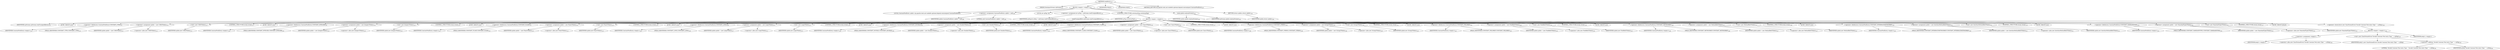 digraph "readEntry" {  
"96" [label = <(METHOD,readEntry)<SUB>107</SUB>> ]
"97" [label = <(PARAM,DataInputStream cpStream)<SUB>107</SUB>> ]
"98" [label = <(BLOCK,&lt;empty&gt;,&lt;empty&gt;)<SUB>108</SUB>> ]
"4" [label = <(LOCAL,ConstantPoolEntry cpInfo: org.apache.tools.ant.taskdefs.optional.depend.constantpool.ConstantPoolEntry)> ]
"99" [label = <(&lt;operator&gt;.assignment,ConstantPoolEntry cpInfo = null)<SUB>109</SUB>> ]
"100" [label = <(IDENTIFIER,cpInfo,ConstantPoolEntry cpInfo = null)<SUB>109</SUB>> ]
"101" [label = <(LITERAL,null,ConstantPoolEntry cpInfo = null)<SUB>109</SUB>> ]
"102" [label = <(LOCAL,int cpTag: int)> ]
"103" [label = <(&lt;operator&gt;.assignment,int cpTag = cpStream.readUnsignedByte())<SUB>110</SUB>> ]
"104" [label = <(IDENTIFIER,cpTag,int cpTag = cpStream.readUnsignedByte())<SUB>110</SUB>> ]
"105" [label = <(readUnsignedByte,cpStream.readUnsignedByte())<SUB>110</SUB>> ]
"106" [label = <(IDENTIFIER,cpStream,cpStream.readUnsignedByte())<SUB>110</SUB>> ]
"107" [label = <(CONTROL_STRUCTURE,switch(cpTag),switch(cpTag))> ]
"108" [label = <(IDENTIFIER,cpTag,switch(cpTag))<SUB>112</SUB>> ]
"109" [label = <(BLOCK,&lt;empty&gt;,&lt;empty&gt;)> ]
"110" [label = <(JUMP_TARGET,case)> ]
"111" [label = <(&lt;operator&gt;.fieldAccess,ConstantPoolEntry.CONSTANT_UTF8)<SUB>114</SUB>> ]
"112" [label = <(IDENTIFIER,ConstantPoolEntry,&lt;empty&gt;)<SUB>114</SUB>> ]
"113" [label = <(FIELD_IDENTIFIER,CONSTANT_UTF8,CONSTANT_UTF8)<SUB>114</SUB>> ]
"114" [label = <(&lt;operator&gt;.assignment,cpInfo = new Utf8CPInfo())<SUB>115</SUB>> ]
"115" [label = <(IDENTIFIER,cpInfo,cpInfo = new Utf8CPInfo())<SUB>115</SUB>> ]
"116" [label = <(&lt;operator&gt;.alloc,new Utf8CPInfo())<SUB>115</SUB>> ]
"117" [label = <(&lt;init&gt;,new Utf8CPInfo())<SUB>115</SUB>> ]
"3" [label = <(IDENTIFIER,cpInfo,new Utf8CPInfo())<SUB>115</SUB>> ]
"118" [label = <(CONTROL_STRUCTURE,break;,break;)<SUB>117</SUB>> ]
"119" [label = <(JUMP_TARGET,case)> ]
"120" [label = <(&lt;operator&gt;.fieldAccess,ConstantPoolEntry.CONSTANT_INTEGER)<SUB>118</SUB>> ]
"121" [label = <(IDENTIFIER,ConstantPoolEntry,&lt;empty&gt;)<SUB>118</SUB>> ]
"122" [label = <(FIELD_IDENTIFIER,CONSTANT_INTEGER,CONSTANT_INTEGER)<SUB>118</SUB>> ]
"123" [label = <(&lt;operator&gt;.assignment,cpInfo = new IntegerCPInfo())<SUB>119</SUB>> ]
"124" [label = <(IDENTIFIER,cpInfo,cpInfo = new IntegerCPInfo())<SUB>119</SUB>> ]
"125" [label = <(&lt;operator&gt;.alloc,new IntegerCPInfo())<SUB>119</SUB>> ]
"126" [label = <(&lt;init&gt;,new IntegerCPInfo())<SUB>119</SUB>> ]
"5" [label = <(IDENTIFIER,cpInfo,new IntegerCPInfo())<SUB>119</SUB>> ]
"127" [label = <(CONTROL_STRUCTURE,break;,break;)<SUB>121</SUB>> ]
"128" [label = <(JUMP_TARGET,case)> ]
"129" [label = <(&lt;operator&gt;.fieldAccess,ConstantPoolEntry.CONSTANT_FLOAT)<SUB>122</SUB>> ]
"130" [label = <(IDENTIFIER,ConstantPoolEntry,&lt;empty&gt;)<SUB>122</SUB>> ]
"131" [label = <(FIELD_IDENTIFIER,CONSTANT_FLOAT,CONSTANT_FLOAT)<SUB>122</SUB>> ]
"132" [label = <(&lt;operator&gt;.assignment,cpInfo = new FloatCPInfo())<SUB>123</SUB>> ]
"133" [label = <(IDENTIFIER,cpInfo,cpInfo = new FloatCPInfo())<SUB>123</SUB>> ]
"134" [label = <(&lt;operator&gt;.alloc,new FloatCPInfo())<SUB>123</SUB>> ]
"135" [label = <(&lt;init&gt;,new FloatCPInfo())<SUB>123</SUB>> ]
"6" [label = <(IDENTIFIER,cpInfo,new FloatCPInfo())<SUB>123</SUB>> ]
"136" [label = <(CONTROL_STRUCTURE,break;,break;)<SUB>125</SUB>> ]
"137" [label = <(JUMP_TARGET,case)> ]
"138" [label = <(&lt;operator&gt;.fieldAccess,ConstantPoolEntry.CONSTANT_LONG)<SUB>126</SUB>> ]
"139" [label = <(IDENTIFIER,ConstantPoolEntry,&lt;empty&gt;)<SUB>126</SUB>> ]
"140" [label = <(FIELD_IDENTIFIER,CONSTANT_LONG,CONSTANT_LONG)<SUB>126</SUB>> ]
"141" [label = <(&lt;operator&gt;.assignment,cpInfo = new LongCPInfo())<SUB>127</SUB>> ]
"142" [label = <(IDENTIFIER,cpInfo,cpInfo = new LongCPInfo())<SUB>127</SUB>> ]
"143" [label = <(&lt;operator&gt;.alloc,new LongCPInfo())<SUB>127</SUB>> ]
"144" [label = <(&lt;init&gt;,new LongCPInfo())<SUB>127</SUB>> ]
"7" [label = <(IDENTIFIER,cpInfo,new LongCPInfo())<SUB>127</SUB>> ]
"145" [label = <(CONTROL_STRUCTURE,break;,break;)<SUB>129</SUB>> ]
"146" [label = <(JUMP_TARGET,case)> ]
"147" [label = <(&lt;operator&gt;.fieldAccess,ConstantPoolEntry.CONSTANT_DOUBLE)<SUB>130</SUB>> ]
"148" [label = <(IDENTIFIER,ConstantPoolEntry,&lt;empty&gt;)<SUB>130</SUB>> ]
"149" [label = <(FIELD_IDENTIFIER,CONSTANT_DOUBLE,CONSTANT_DOUBLE)<SUB>130</SUB>> ]
"150" [label = <(&lt;operator&gt;.assignment,cpInfo = new DoubleCPInfo())<SUB>131</SUB>> ]
"151" [label = <(IDENTIFIER,cpInfo,cpInfo = new DoubleCPInfo())<SUB>131</SUB>> ]
"152" [label = <(&lt;operator&gt;.alloc,new DoubleCPInfo())<SUB>131</SUB>> ]
"153" [label = <(&lt;init&gt;,new DoubleCPInfo())<SUB>131</SUB>> ]
"8" [label = <(IDENTIFIER,cpInfo,new DoubleCPInfo())<SUB>131</SUB>> ]
"154" [label = <(CONTROL_STRUCTURE,break;,break;)<SUB>133</SUB>> ]
"155" [label = <(JUMP_TARGET,case)> ]
"156" [label = <(&lt;operator&gt;.fieldAccess,ConstantPoolEntry.CONSTANT_CLASS)<SUB>134</SUB>> ]
"157" [label = <(IDENTIFIER,ConstantPoolEntry,&lt;empty&gt;)<SUB>134</SUB>> ]
"158" [label = <(FIELD_IDENTIFIER,CONSTANT_CLASS,CONSTANT_CLASS)<SUB>134</SUB>> ]
"159" [label = <(&lt;operator&gt;.assignment,cpInfo = new ClassCPInfo())<SUB>135</SUB>> ]
"160" [label = <(IDENTIFIER,cpInfo,cpInfo = new ClassCPInfo())<SUB>135</SUB>> ]
"161" [label = <(&lt;operator&gt;.alloc,new ClassCPInfo())<SUB>135</SUB>> ]
"162" [label = <(&lt;init&gt;,new ClassCPInfo())<SUB>135</SUB>> ]
"9" [label = <(IDENTIFIER,cpInfo,new ClassCPInfo())<SUB>135</SUB>> ]
"163" [label = <(CONTROL_STRUCTURE,break;,break;)<SUB>137</SUB>> ]
"164" [label = <(JUMP_TARGET,case)> ]
"165" [label = <(&lt;operator&gt;.fieldAccess,ConstantPoolEntry.CONSTANT_STRING)<SUB>138</SUB>> ]
"166" [label = <(IDENTIFIER,ConstantPoolEntry,&lt;empty&gt;)<SUB>138</SUB>> ]
"167" [label = <(FIELD_IDENTIFIER,CONSTANT_STRING,CONSTANT_STRING)<SUB>138</SUB>> ]
"168" [label = <(&lt;operator&gt;.assignment,cpInfo = new StringCPInfo())<SUB>139</SUB>> ]
"169" [label = <(IDENTIFIER,cpInfo,cpInfo = new StringCPInfo())<SUB>139</SUB>> ]
"170" [label = <(&lt;operator&gt;.alloc,new StringCPInfo())<SUB>139</SUB>> ]
"171" [label = <(&lt;init&gt;,new StringCPInfo())<SUB>139</SUB>> ]
"10" [label = <(IDENTIFIER,cpInfo,new StringCPInfo())<SUB>139</SUB>> ]
"172" [label = <(CONTROL_STRUCTURE,break;,break;)<SUB>141</SUB>> ]
"173" [label = <(JUMP_TARGET,case)> ]
"174" [label = <(&lt;operator&gt;.fieldAccess,ConstantPoolEntry.CONSTANT_FIELDREF)<SUB>142</SUB>> ]
"175" [label = <(IDENTIFIER,ConstantPoolEntry,&lt;empty&gt;)<SUB>142</SUB>> ]
"176" [label = <(FIELD_IDENTIFIER,CONSTANT_FIELDREF,CONSTANT_FIELDREF)<SUB>142</SUB>> ]
"177" [label = <(&lt;operator&gt;.assignment,cpInfo = new FieldRefCPInfo())<SUB>143</SUB>> ]
"178" [label = <(IDENTIFIER,cpInfo,cpInfo = new FieldRefCPInfo())<SUB>143</SUB>> ]
"179" [label = <(&lt;operator&gt;.alloc,new FieldRefCPInfo())<SUB>143</SUB>> ]
"180" [label = <(&lt;init&gt;,new FieldRefCPInfo())<SUB>143</SUB>> ]
"11" [label = <(IDENTIFIER,cpInfo,new FieldRefCPInfo())<SUB>143</SUB>> ]
"181" [label = <(CONTROL_STRUCTURE,break;,break;)<SUB>145</SUB>> ]
"182" [label = <(JUMP_TARGET,case)> ]
"183" [label = <(&lt;operator&gt;.fieldAccess,ConstantPoolEntry.CONSTANT_METHODREF)<SUB>146</SUB>> ]
"184" [label = <(IDENTIFIER,ConstantPoolEntry,&lt;empty&gt;)<SUB>146</SUB>> ]
"185" [label = <(FIELD_IDENTIFIER,CONSTANT_METHODREF,CONSTANT_METHODREF)<SUB>146</SUB>> ]
"186" [label = <(&lt;operator&gt;.assignment,cpInfo = new MethodRefCPInfo())<SUB>147</SUB>> ]
"187" [label = <(IDENTIFIER,cpInfo,cpInfo = new MethodRefCPInfo())<SUB>147</SUB>> ]
"188" [label = <(&lt;operator&gt;.alloc,new MethodRefCPInfo())<SUB>147</SUB>> ]
"189" [label = <(&lt;init&gt;,new MethodRefCPInfo())<SUB>147</SUB>> ]
"12" [label = <(IDENTIFIER,cpInfo,new MethodRefCPInfo())<SUB>147</SUB>> ]
"190" [label = <(CONTROL_STRUCTURE,break;,break;)<SUB>149</SUB>> ]
"191" [label = <(JUMP_TARGET,case)> ]
"192" [label = <(&lt;operator&gt;.fieldAccess,ConstantPoolEntry.CONSTANT_INTERFACEMETHODREF)<SUB>150</SUB>> ]
"193" [label = <(IDENTIFIER,ConstantPoolEntry,&lt;empty&gt;)<SUB>150</SUB>> ]
"194" [label = <(FIELD_IDENTIFIER,CONSTANT_INTERFACEMETHODREF,CONSTANT_INTERFACEMETHODREF)<SUB>150</SUB>> ]
"195" [label = <(&lt;operator&gt;.assignment,cpInfo = new InterfaceMethodRefCPInfo())<SUB>151</SUB>> ]
"196" [label = <(IDENTIFIER,cpInfo,cpInfo = new InterfaceMethodRefCPInfo())<SUB>151</SUB>> ]
"197" [label = <(&lt;operator&gt;.alloc,new InterfaceMethodRefCPInfo())<SUB>151</SUB>> ]
"198" [label = <(&lt;init&gt;,new InterfaceMethodRefCPInfo())<SUB>151</SUB>> ]
"13" [label = <(IDENTIFIER,cpInfo,new InterfaceMethodRefCPInfo())<SUB>151</SUB>> ]
"199" [label = <(CONTROL_STRUCTURE,break;,break;)<SUB>153</SUB>> ]
"200" [label = <(JUMP_TARGET,case)> ]
"201" [label = <(&lt;operator&gt;.fieldAccess,ConstantPoolEntry.CONSTANT_NAMEANDTYPE)<SUB>154</SUB>> ]
"202" [label = <(IDENTIFIER,ConstantPoolEntry,&lt;empty&gt;)<SUB>154</SUB>> ]
"203" [label = <(FIELD_IDENTIFIER,CONSTANT_NAMEANDTYPE,CONSTANT_NAMEANDTYPE)<SUB>154</SUB>> ]
"204" [label = <(&lt;operator&gt;.assignment,cpInfo = new NameAndTypeCPInfo())<SUB>155</SUB>> ]
"205" [label = <(IDENTIFIER,cpInfo,cpInfo = new NameAndTypeCPInfo())<SUB>155</SUB>> ]
"206" [label = <(&lt;operator&gt;.alloc,new NameAndTypeCPInfo())<SUB>155</SUB>> ]
"207" [label = <(&lt;init&gt;,new NameAndTypeCPInfo())<SUB>155</SUB>> ]
"14" [label = <(IDENTIFIER,cpInfo,new NameAndTypeCPInfo())<SUB>155</SUB>> ]
"208" [label = <(CONTROL_STRUCTURE,break;,break;)<SUB>157</SUB>> ]
"209" [label = <(JUMP_TARGET,default)> ]
"210" [label = <(&lt;operator&gt;.throw,throw new ClassFormatError(&quot;Invalid Constant Pool entry Type &quot; + cpTag);)<SUB>159</SUB>> ]
"211" [label = <(BLOCK,&lt;empty&gt;,&lt;empty&gt;)<SUB>159</SUB>> ]
"212" [label = <(&lt;operator&gt;.assignment,&lt;empty&gt;)> ]
"213" [label = <(IDENTIFIER,$obj11,&lt;empty&gt;)> ]
"214" [label = <(&lt;operator&gt;.alloc,new ClassFormatError(&quot;Invalid Constant Pool entry Type &quot; + cpTag))<SUB>159</SUB>> ]
"215" [label = <(&lt;init&gt;,new ClassFormatError(&quot;Invalid Constant Pool entry Type &quot; + cpTag))<SUB>159</SUB>> ]
"216" [label = <(IDENTIFIER,$obj11,new ClassFormatError(&quot;Invalid Constant Pool entry Type &quot; + cpTag))> ]
"217" [label = <(&lt;operator&gt;.addition,&quot;Invalid Constant Pool entry Type &quot; + cpTag)<SUB>159</SUB>> ]
"218" [label = <(LITERAL,&quot;Invalid Constant Pool entry Type &quot;,&quot;Invalid Constant Pool entry Type &quot; + cpTag)<SUB>159</SUB>> ]
"219" [label = <(IDENTIFIER,cpTag,&quot;Invalid Constant Pool entry Type &quot; + cpTag)<SUB>160</SUB>> ]
"220" [label = <(IDENTIFIER,$obj11,&lt;empty&gt;)> ]
"221" [label = <(read,cpInfo.read(cpStream))<SUB>163</SUB>> ]
"222" [label = <(IDENTIFIER,cpInfo,cpInfo.read(cpStream))<SUB>163</SUB>> ]
"223" [label = <(IDENTIFIER,cpStream,cpInfo.read(cpStream))<SUB>163</SUB>> ]
"224" [label = <(RETURN,return cpInfo;,return cpInfo;)<SUB>165</SUB>> ]
"225" [label = <(IDENTIFIER,cpInfo,return cpInfo;)<SUB>165</SUB>> ]
"226" [label = <(MODIFIER,PUBLIC)> ]
"227" [label = <(MODIFIER,STATIC)> ]
"228" [label = <(METHOD_RETURN,org.apache.tools.ant.taskdefs.optional.depend.constantpool.ConstantPoolEntry)<SUB>107</SUB>> ]
  "96" -> "97" 
  "96" -> "98" 
  "96" -> "226" 
  "96" -> "227" 
  "96" -> "228" 
  "98" -> "4" 
  "98" -> "99" 
  "98" -> "102" 
  "98" -> "103" 
  "98" -> "107" 
  "98" -> "221" 
  "98" -> "224" 
  "99" -> "100" 
  "99" -> "101" 
  "103" -> "104" 
  "103" -> "105" 
  "105" -> "106" 
  "107" -> "108" 
  "107" -> "109" 
  "109" -> "110" 
  "109" -> "111" 
  "109" -> "114" 
  "109" -> "117" 
  "109" -> "118" 
  "109" -> "119" 
  "109" -> "120" 
  "109" -> "123" 
  "109" -> "126" 
  "109" -> "127" 
  "109" -> "128" 
  "109" -> "129" 
  "109" -> "132" 
  "109" -> "135" 
  "109" -> "136" 
  "109" -> "137" 
  "109" -> "138" 
  "109" -> "141" 
  "109" -> "144" 
  "109" -> "145" 
  "109" -> "146" 
  "109" -> "147" 
  "109" -> "150" 
  "109" -> "153" 
  "109" -> "154" 
  "109" -> "155" 
  "109" -> "156" 
  "109" -> "159" 
  "109" -> "162" 
  "109" -> "163" 
  "109" -> "164" 
  "109" -> "165" 
  "109" -> "168" 
  "109" -> "171" 
  "109" -> "172" 
  "109" -> "173" 
  "109" -> "174" 
  "109" -> "177" 
  "109" -> "180" 
  "109" -> "181" 
  "109" -> "182" 
  "109" -> "183" 
  "109" -> "186" 
  "109" -> "189" 
  "109" -> "190" 
  "109" -> "191" 
  "109" -> "192" 
  "109" -> "195" 
  "109" -> "198" 
  "109" -> "199" 
  "109" -> "200" 
  "109" -> "201" 
  "109" -> "204" 
  "109" -> "207" 
  "109" -> "208" 
  "109" -> "209" 
  "109" -> "210" 
  "111" -> "112" 
  "111" -> "113" 
  "114" -> "115" 
  "114" -> "116" 
  "117" -> "3" 
  "120" -> "121" 
  "120" -> "122" 
  "123" -> "124" 
  "123" -> "125" 
  "126" -> "5" 
  "129" -> "130" 
  "129" -> "131" 
  "132" -> "133" 
  "132" -> "134" 
  "135" -> "6" 
  "138" -> "139" 
  "138" -> "140" 
  "141" -> "142" 
  "141" -> "143" 
  "144" -> "7" 
  "147" -> "148" 
  "147" -> "149" 
  "150" -> "151" 
  "150" -> "152" 
  "153" -> "8" 
  "156" -> "157" 
  "156" -> "158" 
  "159" -> "160" 
  "159" -> "161" 
  "162" -> "9" 
  "165" -> "166" 
  "165" -> "167" 
  "168" -> "169" 
  "168" -> "170" 
  "171" -> "10" 
  "174" -> "175" 
  "174" -> "176" 
  "177" -> "178" 
  "177" -> "179" 
  "180" -> "11" 
  "183" -> "184" 
  "183" -> "185" 
  "186" -> "187" 
  "186" -> "188" 
  "189" -> "12" 
  "192" -> "193" 
  "192" -> "194" 
  "195" -> "196" 
  "195" -> "197" 
  "198" -> "13" 
  "201" -> "202" 
  "201" -> "203" 
  "204" -> "205" 
  "204" -> "206" 
  "207" -> "14" 
  "210" -> "211" 
  "211" -> "212" 
  "211" -> "215" 
  "211" -> "220" 
  "212" -> "213" 
  "212" -> "214" 
  "215" -> "216" 
  "215" -> "217" 
  "217" -> "218" 
  "217" -> "219" 
  "221" -> "222" 
  "221" -> "223" 
  "224" -> "225" 
}
